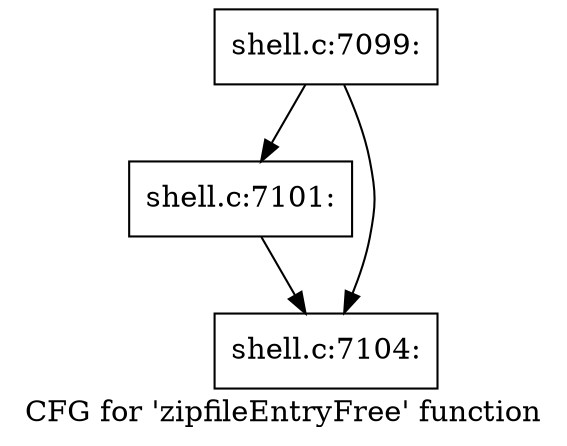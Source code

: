 digraph "CFG for 'zipfileEntryFree' function" {
	label="CFG for 'zipfileEntryFree' function";

	Node0x5602763a2e80 [shape=record,label="{shell.c:7099:}"];
	Node0x5602763a2e80 -> Node0x560276aa9850;
	Node0x5602763a2e80 -> Node0x560276aa98a0;
	Node0x560276aa9850 [shape=record,label="{shell.c:7101:}"];
	Node0x560276aa9850 -> Node0x560276aa98a0;
	Node0x560276aa98a0 [shape=record,label="{shell.c:7104:}"];
}
